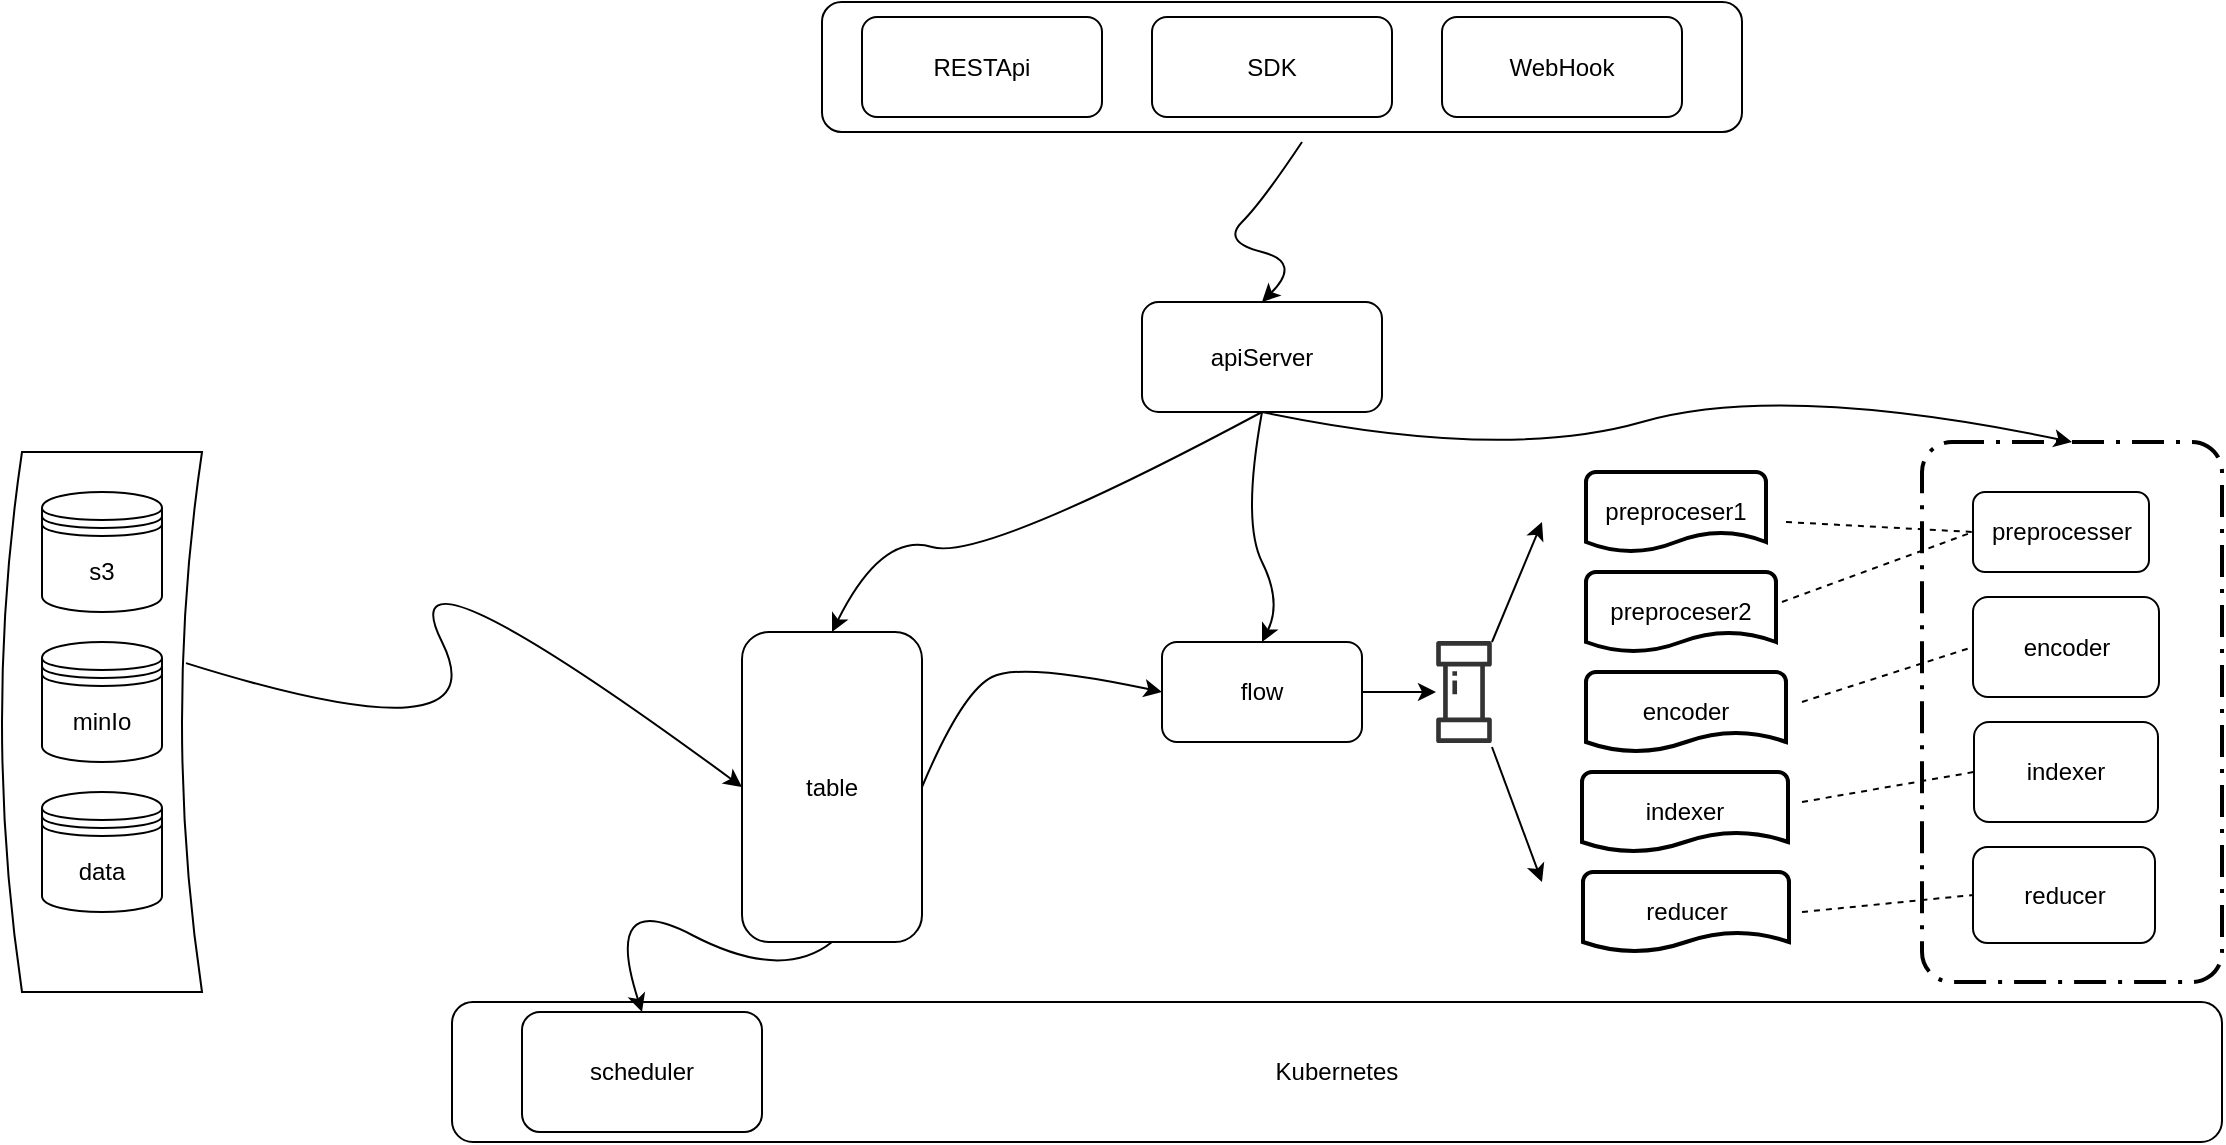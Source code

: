 <mxfile version="12.2.6" type="github" pages="1">
  <diagram id="ylydd8n9f6ZL4neCqSHD" name="Page-1">
    <mxGraphModel dx="2258" dy="1860" grid="1" gridSize="10" guides="1" tooltips="1" connect="1" arrows="1" fold="1" page="1" pageScale="1" pageWidth="850" pageHeight="1100" math="0" shadow="0">
      <root>
        <mxCell id="0"/>
        <mxCell id="1" parent="0"/>
        <mxCell id="zTHkgZeOIcgACcdfb5g5-75" value="" style="shape=dataStorage;whiteSpace=wrap;html=1;fillColor=none;" vertex="1" parent="1">
          <mxGeometry x="-240" y="125" width="100" height="270" as="geometry"/>
        </mxCell>
        <mxCell id="zTHkgZeOIcgACcdfb5g5-16" value="table" style="rounded=1;whiteSpace=wrap;html=1;" vertex="1" parent="1">
          <mxGeometry x="130" y="215" width="90" height="155" as="geometry"/>
        </mxCell>
        <mxCell id="zTHkgZeOIcgACcdfb5g5-60" value="Kubernetes" style="rounded=1;whiteSpace=wrap;html=1;fillColor=none;" vertex="1" parent="1">
          <mxGeometry x="-15" y="400" width="885" height="70" as="geometry"/>
        </mxCell>
        <mxCell id="zTHkgZeOIcgACcdfb5g5-55" value="" style="rounded=1;whiteSpace=wrap;html=1;fillColor=none;" vertex="1" parent="1">
          <mxGeometry x="170" y="-100" width="460" height="65" as="geometry"/>
        </mxCell>
        <mxCell id="zTHkgZeOIcgACcdfb5g5-27" value="" style="rounded=1;arcSize=10;dashed=1;strokeColor=#000000;fillColor=none;gradientColor=none;dashPattern=8 3 1 3;strokeWidth=2;" vertex="1" parent="1">
          <mxGeometry x="720" y="120" width="150" height="270" as="geometry"/>
        </mxCell>
        <mxCell id="zTHkgZeOIcgACcdfb5g5-34" value="" style="outlineConnect=0;fontColor=#232F3E;gradientColor=none;fillColor=#333333;strokeColor=none;dashed=0;verticalLabelPosition=bottom;verticalAlign=top;align=center;html=1;fontSize=12;fontStyle=0;aspect=fixed;pointerEvents=1;shape=mxgraph.aws4.iot_analytics_pipeline;direction=north;" vertex="1" parent="1">
          <mxGeometry x="477" y="219.5" width="28" height="51" as="geometry"/>
        </mxCell>
        <mxCell id="zTHkgZeOIcgACcdfb5g5-11" value="encoder" style="rounded=1;whiteSpace=wrap;html=1;" vertex="1" parent="1">
          <mxGeometry x="745.5" y="197.5" width="93" height="50" as="geometry"/>
        </mxCell>
        <mxCell id="zTHkgZeOIcgACcdfb5g5-12" value="preprocesser" style="rounded=1;whiteSpace=wrap;html=1;align=center;" vertex="1" parent="1">
          <mxGeometry x="745.5" y="145" width="88" height="40" as="geometry"/>
        </mxCell>
        <mxCell id="zTHkgZeOIcgACcdfb5g5-13" value="indexer" style="rounded=1;whiteSpace=wrap;html=1;" vertex="1" parent="1">
          <mxGeometry x="746" y="260" width="92" height="50" as="geometry"/>
        </mxCell>
        <mxCell id="zTHkgZeOIcgACcdfb5g5-14" value="reducer" style="rounded=1;whiteSpace=wrap;html=1;" vertex="1" parent="1">
          <mxGeometry x="745.5" y="322.5" width="91" height="48" as="geometry"/>
        </mxCell>
        <mxCell id="zTHkgZeOIcgACcdfb5g5-15" value="flow" style="rounded=1;whiteSpace=wrap;html=1;" vertex="1" parent="1">
          <mxGeometry x="340" y="220" width="100" height="50" as="geometry"/>
        </mxCell>
        <mxCell id="zTHkgZeOIcgACcdfb5g5-18" value="RESTApi" style="rounded=1;whiteSpace=wrap;html=1;" vertex="1" parent="1">
          <mxGeometry x="190" y="-92.5" width="120" height="50" as="geometry"/>
        </mxCell>
        <mxCell id="zTHkgZeOIcgACcdfb5g5-20" value="" style="curved=1;endArrow=classic;html=1;entryX=0.5;entryY=0;entryDx=0;entryDy=0;" edge="1" parent="1" target="zTHkgZeOIcgACcdfb5g5-23">
          <mxGeometry width="50" height="50" relative="1" as="geometry">
            <mxPoint x="410" y="-30" as="sourcePoint"/>
            <mxPoint x="400" y="60" as="targetPoint"/>
            <Array as="points">
              <mxPoint x="390"/>
              <mxPoint x="370" y="20"/>
              <mxPoint x="410" y="30"/>
            </Array>
          </mxGeometry>
        </mxCell>
        <mxCell id="zTHkgZeOIcgACcdfb5g5-22" value="" style="curved=1;endArrow=classic;html=1;exitX=0.5;exitY=1;exitDx=0;exitDy=0;" edge="1" parent="1" source="zTHkgZeOIcgACcdfb5g5-23">
          <mxGeometry width="50" height="50" relative="1" as="geometry">
            <mxPoint x="400" y="110" as="sourcePoint"/>
            <mxPoint x="390" y="220" as="targetPoint"/>
            <Array as="points">
              <mxPoint x="380" y="160"/>
              <mxPoint x="400" y="200"/>
            </Array>
          </mxGeometry>
        </mxCell>
        <mxCell id="zTHkgZeOIcgACcdfb5g5-23" value="apiServer" style="rounded=1;whiteSpace=wrap;html=1;" vertex="1" parent="1">
          <mxGeometry x="330" y="50" width="120" height="55" as="geometry"/>
        </mxCell>
        <mxCell id="zTHkgZeOIcgACcdfb5g5-26" value="" style="endArrow=none;dashed=1;html=1;entryX=0;entryY=0.5;entryDx=0;entryDy=0;" edge="1" parent="1" target="zTHkgZeOIcgACcdfb5g5-12">
          <mxGeometry width="50" height="50" relative="1" as="geometry">
            <mxPoint x="652" y="160" as="sourcePoint"/>
            <mxPoint x="732" y="145" as="targetPoint"/>
          </mxGeometry>
        </mxCell>
        <mxCell id="zTHkgZeOIcgACcdfb5g5-28" value="preproceser1" style="strokeWidth=2;html=1;shape=mxgraph.flowchart.document2;whiteSpace=wrap;size=0.25;" vertex="1" parent="1">
          <mxGeometry x="552" y="135" width="90" height="40" as="geometry"/>
        </mxCell>
        <mxCell id="zTHkgZeOIcgACcdfb5g5-30" value="preproceser2" style="strokeWidth=2;html=1;shape=mxgraph.flowchart.document2;whiteSpace=wrap;size=0.25;" vertex="1" parent="1">
          <mxGeometry x="552" y="185" width="95" height="40" as="geometry"/>
        </mxCell>
        <mxCell id="zTHkgZeOIcgACcdfb5g5-31" value="encoder" style="strokeWidth=2;html=1;shape=mxgraph.flowchart.document2;whiteSpace=wrap;size=0.25;" vertex="1" parent="1">
          <mxGeometry x="552" y="235" width="100" height="40" as="geometry"/>
        </mxCell>
        <mxCell id="zTHkgZeOIcgACcdfb5g5-32" value="indexer" style="strokeWidth=2;html=1;shape=mxgraph.flowchart.document2;whiteSpace=wrap;size=0.25;" vertex="1" parent="1">
          <mxGeometry x="550" y="285" width="103" height="40" as="geometry"/>
        </mxCell>
        <mxCell id="zTHkgZeOIcgACcdfb5g5-33" value="reducer" style="strokeWidth=2;html=1;shape=mxgraph.flowchart.document2;whiteSpace=wrap;size=0.25;" vertex="1" parent="1">
          <mxGeometry x="550.5" y="335" width="103" height="40" as="geometry"/>
        </mxCell>
        <mxCell id="zTHkgZeOIcgACcdfb5g5-36" value="" style="endArrow=classic;html=1;exitX=1;exitY=0.5;exitDx=0;exitDy=0;" edge="1" parent="1" source="zTHkgZeOIcgACcdfb5g5-15" target="zTHkgZeOIcgACcdfb5g5-34">
          <mxGeometry width="50" height="50" relative="1" as="geometry">
            <mxPoint x="427" y="330" as="sourcePoint"/>
            <mxPoint x="477" y="280" as="targetPoint"/>
          </mxGeometry>
        </mxCell>
        <mxCell id="zTHkgZeOIcgACcdfb5g5-44" value="" style="endArrow=classic;html=1;" edge="1" parent="1">
          <mxGeometry width="50" height="50" relative="1" as="geometry">
            <mxPoint x="505" y="220" as="sourcePoint"/>
            <mxPoint x="530" y="160" as="targetPoint"/>
          </mxGeometry>
        </mxCell>
        <mxCell id="zTHkgZeOIcgACcdfb5g5-46" value="" style="endArrow=classic;html=1;" edge="1" parent="1">
          <mxGeometry width="50" height="50" relative="1" as="geometry">
            <mxPoint x="505" y="272.5" as="sourcePoint"/>
            <mxPoint x="530" y="340" as="targetPoint"/>
          </mxGeometry>
        </mxCell>
        <mxCell id="zTHkgZeOIcgACcdfb5g5-47" value="" style="endArrow=none;dashed=1;html=1;entryX=0;entryY=0.5;entryDx=0;entryDy=0;" edge="1" parent="1" target="zTHkgZeOIcgACcdfb5g5-12">
          <mxGeometry width="50" height="50" relative="1" as="geometry">
            <mxPoint x="650" y="200" as="sourcePoint"/>
            <mxPoint x="690" y="210" as="targetPoint"/>
          </mxGeometry>
        </mxCell>
        <mxCell id="zTHkgZeOIcgACcdfb5g5-48" value="" style="endArrow=none;dashed=1;html=1;entryX=0;entryY=0.5;entryDx=0;entryDy=0;" edge="1" parent="1" target="zTHkgZeOIcgACcdfb5g5-11">
          <mxGeometry width="50" height="50" relative="1" as="geometry">
            <mxPoint x="660" y="250" as="sourcePoint"/>
            <mxPoint x="800" y="215" as="targetPoint"/>
          </mxGeometry>
        </mxCell>
        <mxCell id="zTHkgZeOIcgACcdfb5g5-49" value="" style="endArrow=none;dashed=1;html=1;entryX=0;entryY=0.5;entryDx=0;entryDy=0;" edge="1" parent="1" target="zTHkgZeOIcgACcdfb5g5-13">
          <mxGeometry width="50" height="50" relative="1" as="geometry">
            <mxPoint x="660" y="300" as="sourcePoint"/>
            <mxPoint x="829" y="290" as="targetPoint"/>
          </mxGeometry>
        </mxCell>
        <mxCell id="zTHkgZeOIcgACcdfb5g5-50" value="" style="endArrow=none;dashed=1;html=1;entryX=0;entryY=0.5;entryDx=0;entryDy=0;" edge="1" parent="1" target="zTHkgZeOIcgACcdfb5g5-14">
          <mxGeometry width="50" height="50" relative="1" as="geometry">
            <mxPoint x="660" y="355" as="sourcePoint"/>
            <mxPoint x="809" y="355" as="targetPoint"/>
          </mxGeometry>
        </mxCell>
        <mxCell id="zTHkgZeOIcgACcdfb5g5-54" value="" style="curved=1;endArrow=classic;html=1;entryX=0.5;entryY=0;entryDx=0;entryDy=0;exitX=0.5;exitY=1;exitDx=0;exitDy=0;" edge="1" parent="1" source="zTHkgZeOIcgACcdfb5g5-23" target="zTHkgZeOIcgACcdfb5g5-16">
          <mxGeometry width="50" height="50" relative="1" as="geometry">
            <mxPoint x="280" y="105" as="sourcePoint"/>
            <mxPoint x="230" y="225" as="targetPoint"/>
            <Array as="points">
              <mxPoint x="250" y="180"/>
              <mxPoint x="200" y="165"/>
            </Array>
          </mxGeometry>
        </mxCell>
        <mxCell id="zTHkgZeOIcgACcdfb5g5-57" value="SDK" style="rounded=1;whiteSpace=wrap;html=1;" vertex="1" parent="1">
          <mxGeometry x="335" y="-92.5" width="120" height="50" as="geometry"/>
        </mxCell>
        <mxCell id="zTHkgZeOIcgACcdfb5g5-58" value="WebHook" style="rounded=1;whiteSpace=wrap;html=1;" vertex="1" parent="1">
          <mxGeometry x="480" y="-92.5" width="120" height="50" as="geometry"/>
        </mxCell>
        <mxCell id="zTHkgZeOIcgACcdfb5g5-59" value="scheduler" style="rounded=1;whiteSpace=wrap;html=1;fillColor=none;" vertex="1" parent="1">
          <mxGeometry x="20" y="405" width="120" height="60" as="geometry"/>
        </mxCell>
        <mxCell id="zTHkgZeOIcgACcdfb5g5-62" value="" style="curved=1;endArrow=classic;html=1;entryX=0.5;entryY=0;entryDx=0;entryDy=0;exitX=0.5;exitY=1;exitDx=0;exitDy=0;" edge="1" parent="1" source="zTHkgZeOIcgACcdfb5g5-16" target="zTHkgZeOIcgACcdfb5g5-59">
          <mxGeometry width="50" height="50" relative="1" as="geometry">
            <mxPoint x="175" y="355" as="sourcePoint"/>
            <mxPoint x="50" y="363" as="targetPoint"/>
            <Array as="points">
              <mxPoint x="150" y="390"/>
              <mxPoint x="60" y="343"/>
            </Array>
          </mxGeometry>
        </mxCell>
        <mxCell id="zTHkgZeOIcgACcdfb5g5-67" value="" style="curved=1;endArrow=classic;html=1;exitX=1;exitY=0.5;exitDx=0;exitDy=0;entryX=0;entryY=0.5;entryDx=0;entryDy=0;" edge="1" parent="1" source="zTHkgZeOIcgACcdfb5g5-16" target="zTHkgZeOIcgACcdfb5g5-15">
          <mxGeometry width="50" height="50" relative="1" as="geometry">
            <mxPoint x="205" y="310" as="sourcePoint"/>
            <mxPoint x="270" y="250" as="targetPoint"/>
            <Array as="points">
              <mxPoint x="240" y="245"/>
              <mxPoint x="270" y="230"/>
            </Array>
          </mxGeometry>
        </mxCell>
        <mxCell id="zTHkgZeOIcgACcdfb5g5-72" value="s3" style="shape=datastore;whiteSpace=wrap;html=1;fillColor=none;" vertex="1" parent="1">
          <mxGeometry x="-220" y="145" width="60" height="60" as="geometry"/>
        </mxCell>
        <mxCell id="zTHkgZeOIcgACcdfb5g5-73" value="minIo" style="shape=datastore;whiteSpace=wrap;html=1;fillColor=none;" vertex="1" parent="1">
          <mxGeometry x="-220" y="220" width="60" height="60" as="geometry"/>
        </mxCell>
        <mxCell id="zTHkgZeOIcgACcdfb5g5-74" value="data" style="shape=datastore;whiteSpace=wrap;html=1;fillColor=none;" vertex="1" parent="1">
          <mxGeometry x="-220" y="295" width="60" height="60" as="geometry"/>
        </mxCell>
        <mxCell id="zTHkgZeOIcgACcdfb5g5-76" value="" style="curved=1;endArrow=classic;html=1;exitX=0.92;exitY=0.391;exitDx=0;exitDy=0;exitPerimeter=0;entryX=0;entryY=0.5;entryDx=0;entryDy=0;" edge="1" parent="1" source="zTHkgZeOIcgACcdfb5g5-75" target="zTHkgZeOIcgACcdfb5g5-16">
          <mxGeometry width="50" height="50" relative="1" as="geometry">
            <mxPoint x="-50" y="210" as="sourcePoint"/>
            <mxPoint x="145" y="310" as="targetPoint"/>
            <Array as="points">
              <mxPoint x="10" y="280"/>
              <mxPoint x="-50" y="160"/>
            </Array>
          </mxGeometry>
        </mxCell>
        <mxCell id="zTHkgZeOIcgACcdfb5g5-79" value="" style="curved=1;endArrow=classic;html=1;entryX=0.5;entryY=0;entryDx=0;entryDy=0;exitX=0.5;exitY=1;exitDx=0;exitDy=0;" edge="1" parent="1" source="zTHkgZeOIcgACcdfb5g5-23" target="zTHkgZeOIcgACcdfb5g5-27">
          <mxGeometry width="50" height="50" relative="1" as="geometry">
            <mxPoint x="670" y="10" as="sourcePoint"/>
            <mxPoint x="455" y="120" as="targetPoint"/>
            <Array as="points">
              <mxPoint x="510" y="130"/>
              <mxPoint x="650" y="90"/>
            </Array>
          </mxGeometry>
        </mxCell>
      </root>
    </mxGraphModel>
  </diagram>
</mxfile>
